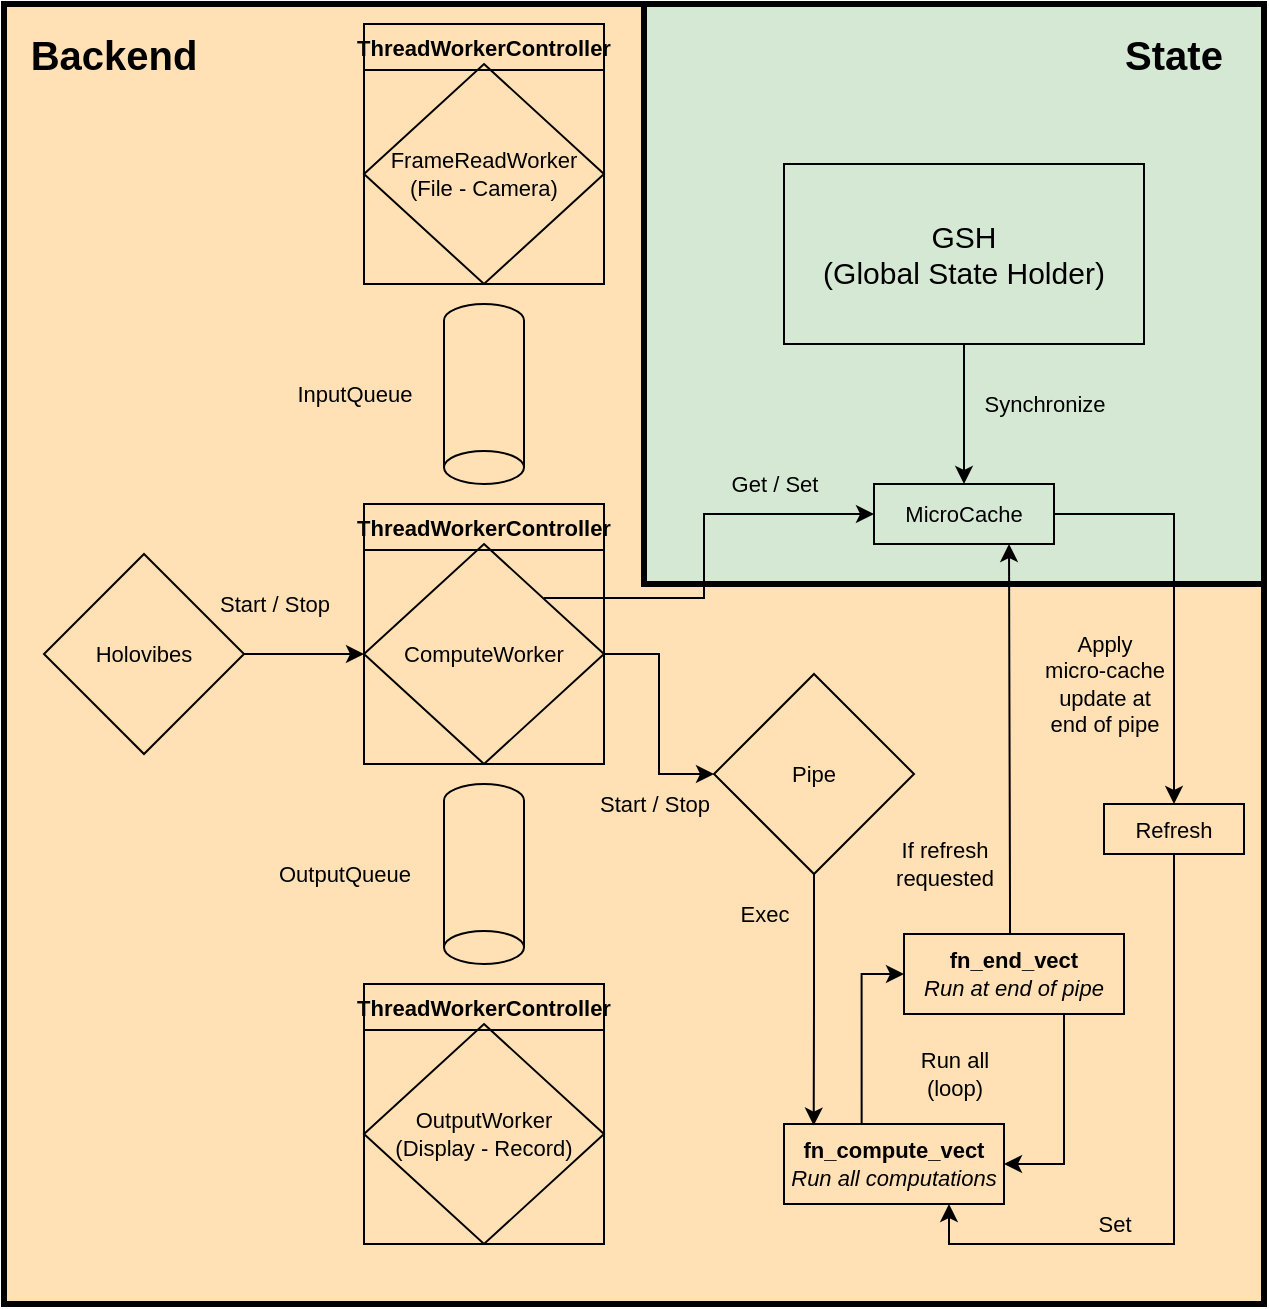 <mxfile version="16.2.4" type="device"><diagram id="dSgUlxQd1BEP744HVG_0" name="Page-1"><mxGraphModel dx="1278" dy="489" grid="1" gridSize="10" guides="1" tooltips="1" connect="1" arrows="1" fold="1" page="1" pageScale="1" pageWidth="2000" pageHeight="2000" math="0" shadow="0"><root><mxCell id="0"/><mxCell id="1" parent="0"/><mxCell id="FrvuthwDZcVimLYc2ItU-106" value="" style="rounded=0;whiteSpace=wrap;html=1;fontSize=11;strokeColor=#000000;strokeWidth=3;fillColor=#FFE1B5;" parent="1" vertex="1"><mxGeometry x="150" y="120" width="630" height="650" as="geometry"/></mxCell><mxCell id="FrvuthwDZcVimLYc2ItU-107" value="" style="rounded=0;whiteSpace=wrap;html=1;fontSize=11;strokeColor=#000000;strokeWidth=3;fillColor=#D5E8D4;" parent="1" vertex="1"><mxGeometry x="470" y="120" width="310" height="290" as="geometry"/></mxCell><mxCell id="FrvuthwDZcVimLYc2ItU-5" style="edgeStyle=orthogonalEdgeStyle;rounded=0;orthogonalLoop=1;jettySize=auto;html=1;entryX=0;entryY=0.5;entryDx=0;entryDy=0;fontSize=11;" parent="1" source="FrvuthwDZcVimLYc2ItU-1" target="FrvuthwDZcVimLYc2ItU-4" edge="1"><mxGeometry relative="1" as="geometry"/></mxCell><mxCell id="FrvuthwDZcVimLYc2ItU-1" value="&lt;font style=&quot;font-size: 11px&quot;&gt;Holovibes&lt;/font&gt;" style="rhombus;whiteSpace=wrap;html=1;fillColor=none;" parent="1" vertex="1"><mxGeometry x="170" y="395" width="100" height="100" as="geometry"/></mxCell><mxCell id="FrvuthwDZcVimLYc2ItU-3" value="ThreadWorkerController" style="swimlane;fontSize=11;fillColor=none;" parent="1" vertex="1"><mxGeometry x="330" y="370" width="120" height="130" as="geometry"/></mxCell><mxCell id="FrvuthwDZcVimLYc2ItU-4" value="ComputeWorker" style="rhombus;whiteSpace=wrap;html=1;fontSize=11;fillColor=none;" parent="FrvuthwDZcVimLYc2ItU-3" vertex="1"><mxGeometry y="20" width="120" height="110" as="geometry"/></mxCell><mxCell id="FrvuthwDZcVimLYc2ItU-6" value="Start / Stop" style="text;html=1;align=center;verticalAlign=middle;resizable=0;points=[];autosize=1;strokeColor=none;fillColor=none;fontSize=11;" parent="1" vertex="1"><mxGeometry x="250" y="410" width="70" height="20" as="geometry"/></mxCell><mxCell id="FrvuthwDZcVimLYc2ItU-97" style="edgeStyle=orthogonalEdgeStyle;rounded=0;orthogonalLoop=1;jettySize=auto;html=1;entryX=0.75;entryY=1;entryDx=0;entryDy=0;fontSize=11;strokeColor=default;strokeWidth=1;exitX=0.5;exitY=0;exitDx=0;exitDy=0;" parent="1" source="RxIXFcr-SAbp_aFiW9gk-1" target="FrvuthwDZcVimLYc2ItU-50" edge="1"><mxGeometry relative="1" as="geometry"><Array as="points"><mxPoint x="653" y="585"/><mxPoint x="653" y="570"/></Array></mxGeometry></mxCell><mxCell id="RxIXFcr-SAbp_aFiW9gk-9" style="edgeStyle=orthogonalEdgeStyle;rounded=0;orthogonalLoop=1;jettySize=auto;html=1;exitX=0.353;exitY=0;exitDx=0;exitDy=0;entryX=0;entryY=0.5;entryDx=0;entryDy=0;exitPerimeter=0;" edge="1" parent="1" source="FrvuthwDZcVimLYc2ItU-8" target="RxIXFcr-SAbp_aFiW9gk-1"><mxGeometry relative="1" as="geometry"/></mxCell><mxCell id="FrvuthwDZcVimLYc2ItU-8" value="&lt;b&gt;fn_compute_vect&lt;/b&gt;&lt;br&gt;&lt;i&gt;Run all computations&lt;br&gt;&lt;/i&gt;" style="rounded=0;whiteSpace=wrap;html=1;fontSize=11;fillColor=none;" parent="1" vertex="1"><mxGeometry x="540" y="680" width="110" height="40" as="geometry"/></mxCell><mxCell id="FrvuthwDZcVimLYc2ItU-13" value="Start / Stop" style="text;html=1;align=center;verticalAlign=middle;resizable=0;points=[];autosize=1;strokeColor=none;fillColor=none;fontSize=11;" parent="1" vertex="1"><mxGeometry x="440" y="510" width="70" height="20" as="geometry"/></mxCell><mxCell id="FrvuthwDZcVimLYc2ItU-25" value="" style="edgeStyle=orthogonalEdgeStyle;rounded=0;orthogonalLoop=1;jettySize=auto;html=1;fontSize=11;strokeColor=default;entryX=0.135;entryY=0.02;entryDx=0;entryDy=0;entryPerimeter=0;" parent="1" source="FrvuthwDZcVimLYc2ItU-14" target="FrvuthwDZcVimLYc2ItU-8" edge="1"><mxGeometry relative="1" as="geometry"/></mxCell><mxCell id="FrvuthwDZcVimLYc2ItU-14" value="Pipe" style="rhombus;whiteSpace=wrap;html=1;fontSize=11;fillColor=none;" parent="1" vertex="1"><mxGeometry x="505" y="455" width="100" height="100" as="geometry"/></mxCell><mxCell id="FrvuthwDZcVimLYc2ItU-51" style="edgeStyle=orthogonalEdgeStyle;rounded=0;orthogonalLoop=1;jettySize=auto;html=1;fontSize=11;strokeColor=default;strokeWidth=1;" parent="1" source="FrvuthwDZcVimLYc2ItU-29" target="FrvuthwDZcVimLYc2ItU-50" edge="1"><mxGeometry relative="1" as="geometry"/></mxCell><mxCell id="FrvuthwDZcVimLYc2ItU-29" value="&lt;div style=&quot;font-size: 15px;&quot;&gt;GSH&lt;/div&gt;(Global State Holder)" style="whiteSpace=wrap;html=1;fontSize=15;fillColor=none;" parent="1" vertex="1"><mxGeometry x="540" y="200" width="180" height="90" as="geometry"/></mxCell><mxCell id="FrvuthwDZcVimLYc2ItU-32" style="edgeStyle=orthogonalEdgeStyle;rounded=0;orthogonalLoop=1;jettySize=auto;html=1;entryX=0;entryY=0.5;entryDx=0;entryDy=0;fontSize=11;strokeColor=default;strokeWidth=1;" parent="1" source="FrvuthwDZcVimLYc2ItU-4" target="FrvuthwDZcVimLYc2ItU-14" edge="1"><mxGeometry relative="1" as="geometry"/></mxCell><mxCell id="FrvuthwDZcVimLYc2ItU-38" value="ThreadWorkerController" style="swimlane;fontSize=11;fillColor=none;" parent="1" vertex="1"><mxGeometry x="330" y="130" width="120" height="130" as="geometry"/></mxCell><mxCell id="FrvuthwDZcVimLYc2ItU-39" value="&lt;div&gt;FrameReadWorker&lt;br&gt;&lt;/div&gt;&lt;div&gt;(File - Camera)&lt;/div&gt;" style="rhombus;whiteSpace=wrap;html=1;fontSize=11;fillColor=none;" parent="FrvuthwDZcVimLYc2ItU-38" vertex="1"><mxGeometry y="20" width="120" height="110" as="geometry"/></mxCell><mxCell id="FrvuthwDZcVimLYc2ItU-47" value="" style="strokeWidth=1;html=1;shape=mxgraph.flowchart.direct_data;whiteSpace=wrap;fontSize=11;direction=south;strokeColor=#000000;fillColor=none;" parent="1" vertex="1"><mxGeometry x="370" y="270" width="40" height="90" as="geometry"/></mxCell><mxCell id="FrvuthwDZcVimLYc2ItU-48" value="InputQueue" style="text;html=1;align=center;verticalAlign=middle;resizable=0;points=[];autosize=1;strokeColor=none;fillColor=none;fontSize=11;" parent="1" vertex="1"><mxGeometry x="290" y="305" width="70" height="20" as="geometry"/></mxCell><mxCell id="FrvuthwDZcVimLYc2ItU-100" style="edgeStyle=orthogonalEdgeStyle;rounded=0;orthogonalLoop=1;jettySize=auto;html=1;exitX=1;exitY=0.5;exitDx=0;exitDy=0;fontSize=11;strokeColor=default;strokeWidth=1;" parent="1" source="FrvuthwDZcVimLYc2ItU-50" target="FrvuthwDZcVimLYc2ItU-84" edge="1"><mxGeometry relative="1" as="geometry"/></mxCell><mxCell id="FrvuthwDZcVimLYc2ItU-50" value="MicroCache" style="rounded=0;whiteSpace=wrap;html=1;fontSize=11;strokeColor=#000000;strokeWidth=1;fillColor=none;" parent="1" vertex="1"><mxGeometry x="585" y="360" width="90" height="30" as="geometry"/></mxCell><mxCell id="FrvuthwDZcVimLYc2ItU-52" value="Synchronize" style="text;html=1;align=center;verticalAlign=middle;resizable=0;points=[];autosize=1;strokeColor=none;fillColor=none;fontSize=11;" parent="1" vertex="1"><mxGeometry x="630" y="310" width="80" height="20" as="geometry"/></mxCell><mxCell id="FrvuthwDZcVimLYc2ItU-53" style="edgeStyle=orthogonalEdgeStyle;rounded=0;orthogonalLoop=1;jettySize=auto;html=1;fontSize=11;strokeColor=default;strokeWidth=1;" parent="1" target="FrvuthwDZcVimLYc2ItU-50" edge="1"><mxGeometry relative="1" as="geometry"><mxPoint x="420" y="417" as="sourcePoint"/><Array as="points"><mxPoint x="500" y="417"/><mxPoint x="500" y="375"/></Array></mxGeometry></mxCell><mxCell id="FrvuthwDZcVimLYc2ItU-54" value="Get / Set" style="text;html=1;align=center;verticalAlign=middle;resizable=0;points=[];autosize=1;strokeColor=none;fillColor=none;fontSize=11;" parent="1" vertex="1"><mxGeometry x="505" y="350" width="60" height="20" as="geometry"/></mxCell><mxCell id="FrvuthwDZcVimLYc2ItU-56" value="" style="strokeWidth=1;html=1;shape=mxgraph.flowchart.direct_data;whiteSpace=wrap;fontSize=11;direction=south;strokeColor=#000000;fillColor=none;" parent="1" vertex="1"><mxGeometry x="370" y="510" width="40" height="90" as="geometry"/></mxCell><mxCell id="FrvuthwDZcVimLYc2ItU-57" value="OutputQueue" style="text;html=1;align=center;verticalAlign=middle;resizable=0;points=[];autosize=1;strokeColor=none;fillColor=none;fontSize=11;" parent="1" vertex="1"><mxGeometry x="280" y="545" width="80" height="20" as="geometry"/></mxCell><mxCell id="FrvuthwDZcVimLYc2ItU-59" value="ThreadWorkerController" style="swimlane;fontSize=11;fillColor=none;" parent="1" vertex="1"><mxGeometry x="330" y="610" width="120" height="130" as="geometry"/></mxCell><mxCell id="FrvuthwDZcVimLYc2ItU-60" value="&lt;div&gt;OutputWorker&lt;br&gt;&lt;/div&gt;&lt;div&gt;(Display - Record)&lt;/div&gt;" style="rhombus;whiteSpace=wrap;html=1;fontSize=11;fillColor=none;" parent="FrvuthwDZcVimLYc2ItU-59" vertex="1"><mxGeometry y="20" width="120" height="110" as="geometry"/></mxCell><mxCell id="FrvuthwDZcVimLYc2ItU-69" style="edgeStyle=orthogonalEdgeStyle;rounded=0;orthogonalLoop=1;jettySize=auto;html=1;exitX=1;exitY=0.5;exitDx=0;exitDy=0;exitPerimeter=0;fontSize=11;strokeColor=default;strokeWidth=1;" parent="1" edge="1"><mxGeometry relative="1" as="geometry"><mxPoint x="380" y="600" as="sourcePoint"/><mxPoint x="380" y="600" as="targetPoint"/></mxGeometry></mxCell><mxCell id="FrvuthwDZcVimLYc2ItU-72" value="Run all&lt;br&gt;(loop)" style="text;html=1;align=center;verticalAlign=middle;resizable=0;points=[];autosize=1;strokeColor=none;fillColor=none;fontSize=11;" parent="1" vertex="1"><mxGeometry x="600" y="640" width="50" height="30" as="geometry"/></mxCell><mxCell id="FrvuthwDZcVimLYc2ItU-76" value="Exec" style="text;html=1;align=center;verticalAlign=middle;resizable=0;points=[];autosize=1;strokeColor=none;fillColor=none;fontSize=11;" parent="1" vertex="1"><mxGeometry x="510" y="565" width="40" height="20" as="geometry"/></mxCell><mxCell id="RxIXFcr-SAbp_aFiW9gk-4" style="edgeStyle=orthogonalEdgeStyle;rounded=0;orthogonalLoop=1;jettySize=auto;html=1;exitX=0.5;exitY=1;exitDx=0;exitDy=0;entryX=0.75;entryY=1;entryDx=0;entryDy=0;" edge="1" parent="1" source="FrvuthwDZcVimLYc2ItU-84" target="FrvuthwDZcVimLYc2ItU-8"><mxGeometry relative="1" as="geometry"/></mxCell><mxCell id="FrvuthwDZcVimLYc2ItU-84" value="Refresh" style="rounded=0;whiteSpace=wrap;html=1;fontSize=11;strokeColor=#000000;strokeWidth=1;fillColor=none;" parent="1" vertex="1"><mxGeometry x="700" y="520" width="70" height="25" as="geometry"/></mxCell><mxCell id="FrvuthwDZcVimLYc2ItU-90" value="If refresh &lt;br&gt;requested" style="text;html=1;align=center;verticalAlign=middle;resizable=0;points=[];autosize=1;strokeColor=none;fillColor=none;fontSize=11;" parent="1" vertex="1"><mxGeometry x="590" y="535" width="60" height="30" as="geometry"/></mxCell><mxCell id="FrvuthwDZcVimLYc2ItU-99" value="Apply &lt;br&gt;micro-cache&lt;br&gt;update at &lt;br&gt;end of pipe" style="text;html=1;align=center;verticalAlign=middle;resizable=0;points=[];autosize=1;strokeColor=none;fillColor=none;fontSize=11;" parent="1" vertex="1"><mxGeometry x="660" y="430" width="80" height="60" as="geometry"/></mxCell><mxCell id="FrvuthwDZcVimLYc2ItU-104" value="Set" style="text;html=1;align=center;verticalAlign=middle;resizable=0;points=[];autosize=1;strokeColor=none;fillColor=none;fontSize=11;" parent="1" vertex="1"><mxGeometry x="690" y="720" width="30" height="20" as="geometry"/></mxCell><mxCell id="FrvuthwDZcVimLYc2ItU-108" value="&lt;font style=&quot;font-size: 20px&quot;&gt;&lt;b&gt;State&lt;/b&gt;&lt;/font&gt;" style="text;html=1;strokeColor=none;fillColor=none;align=center;verticalAlign=middle;whiteSpace=wrap;rounded=0;labelBackgroundColor=none;fontSize=14;fontColor=default;" parent="1" vertex="1"><mxGeometry x="690" y="120" width="90" height="50" as="geometry"/></mxCell><mxCell id="FrvuthwDZcVimLYc2ItU-110" value="&lt;font style=&quot;font-size: 20px&quot;&gt;&lt;b&gt;&lt;font style=&quot;font-size: 20px&quot;&gt;Backend&lt;/font&gt;&lt;/b&gt;&lt;/font&gt;" style="text;html=1;strokeColor=none;fillColor=none;align=center;verticalAlign=middle;whiteSpace=wrap;rounded=0;labelBackgroundColor=none;fontSize=14;fontColor=default;" parent="1" vertex="1"><mxGeometry x="160" y="120" width="90" height="50" as="geometry"/></mxCell><mxCell id="RxIXFcr-SAbp_aFiW9gk-5" style="edgeStyle=orthogonalEdgeStyle;rounded=0;orthogonalLoop=1;jettySize=auto;html=1;exitX=0.75;exitY=1;exitDx=0;exitDy=0;entryX=1;entryY=0.5;entryDx=0;entryDy=0;" edge="1" parent="1" source="RxIXFcr-SAbp_aFiW9gk-1" target="FrvuthwDZcVimLYc2ItU-8"><mxGeometry relative="1" as="geometry"><Array as="points"><mxPoint x="680" y="625"/><mxPoint x="680" y="700"/></Array></mxGeometry></mxCell><mxCell id="RxIXFcr-SAbp_aFiW9gk-1" value="&lt;b&gt;fn_end_vect&lt;/b&gt;&lt;br&gt;&lt;i&gt;Run at end of pipe&lt;br&gt;&lt;/i&gt;" style="rounded=0;whiteSpace=wrap;html=1;fontSize=11;fillColor=none;" vertex="1" parent="1"><mxGeometry x="600" y="585" width="110" height="40" as="geometry"/></mxCell></root></mxGraphModel></diagram></mxfile>